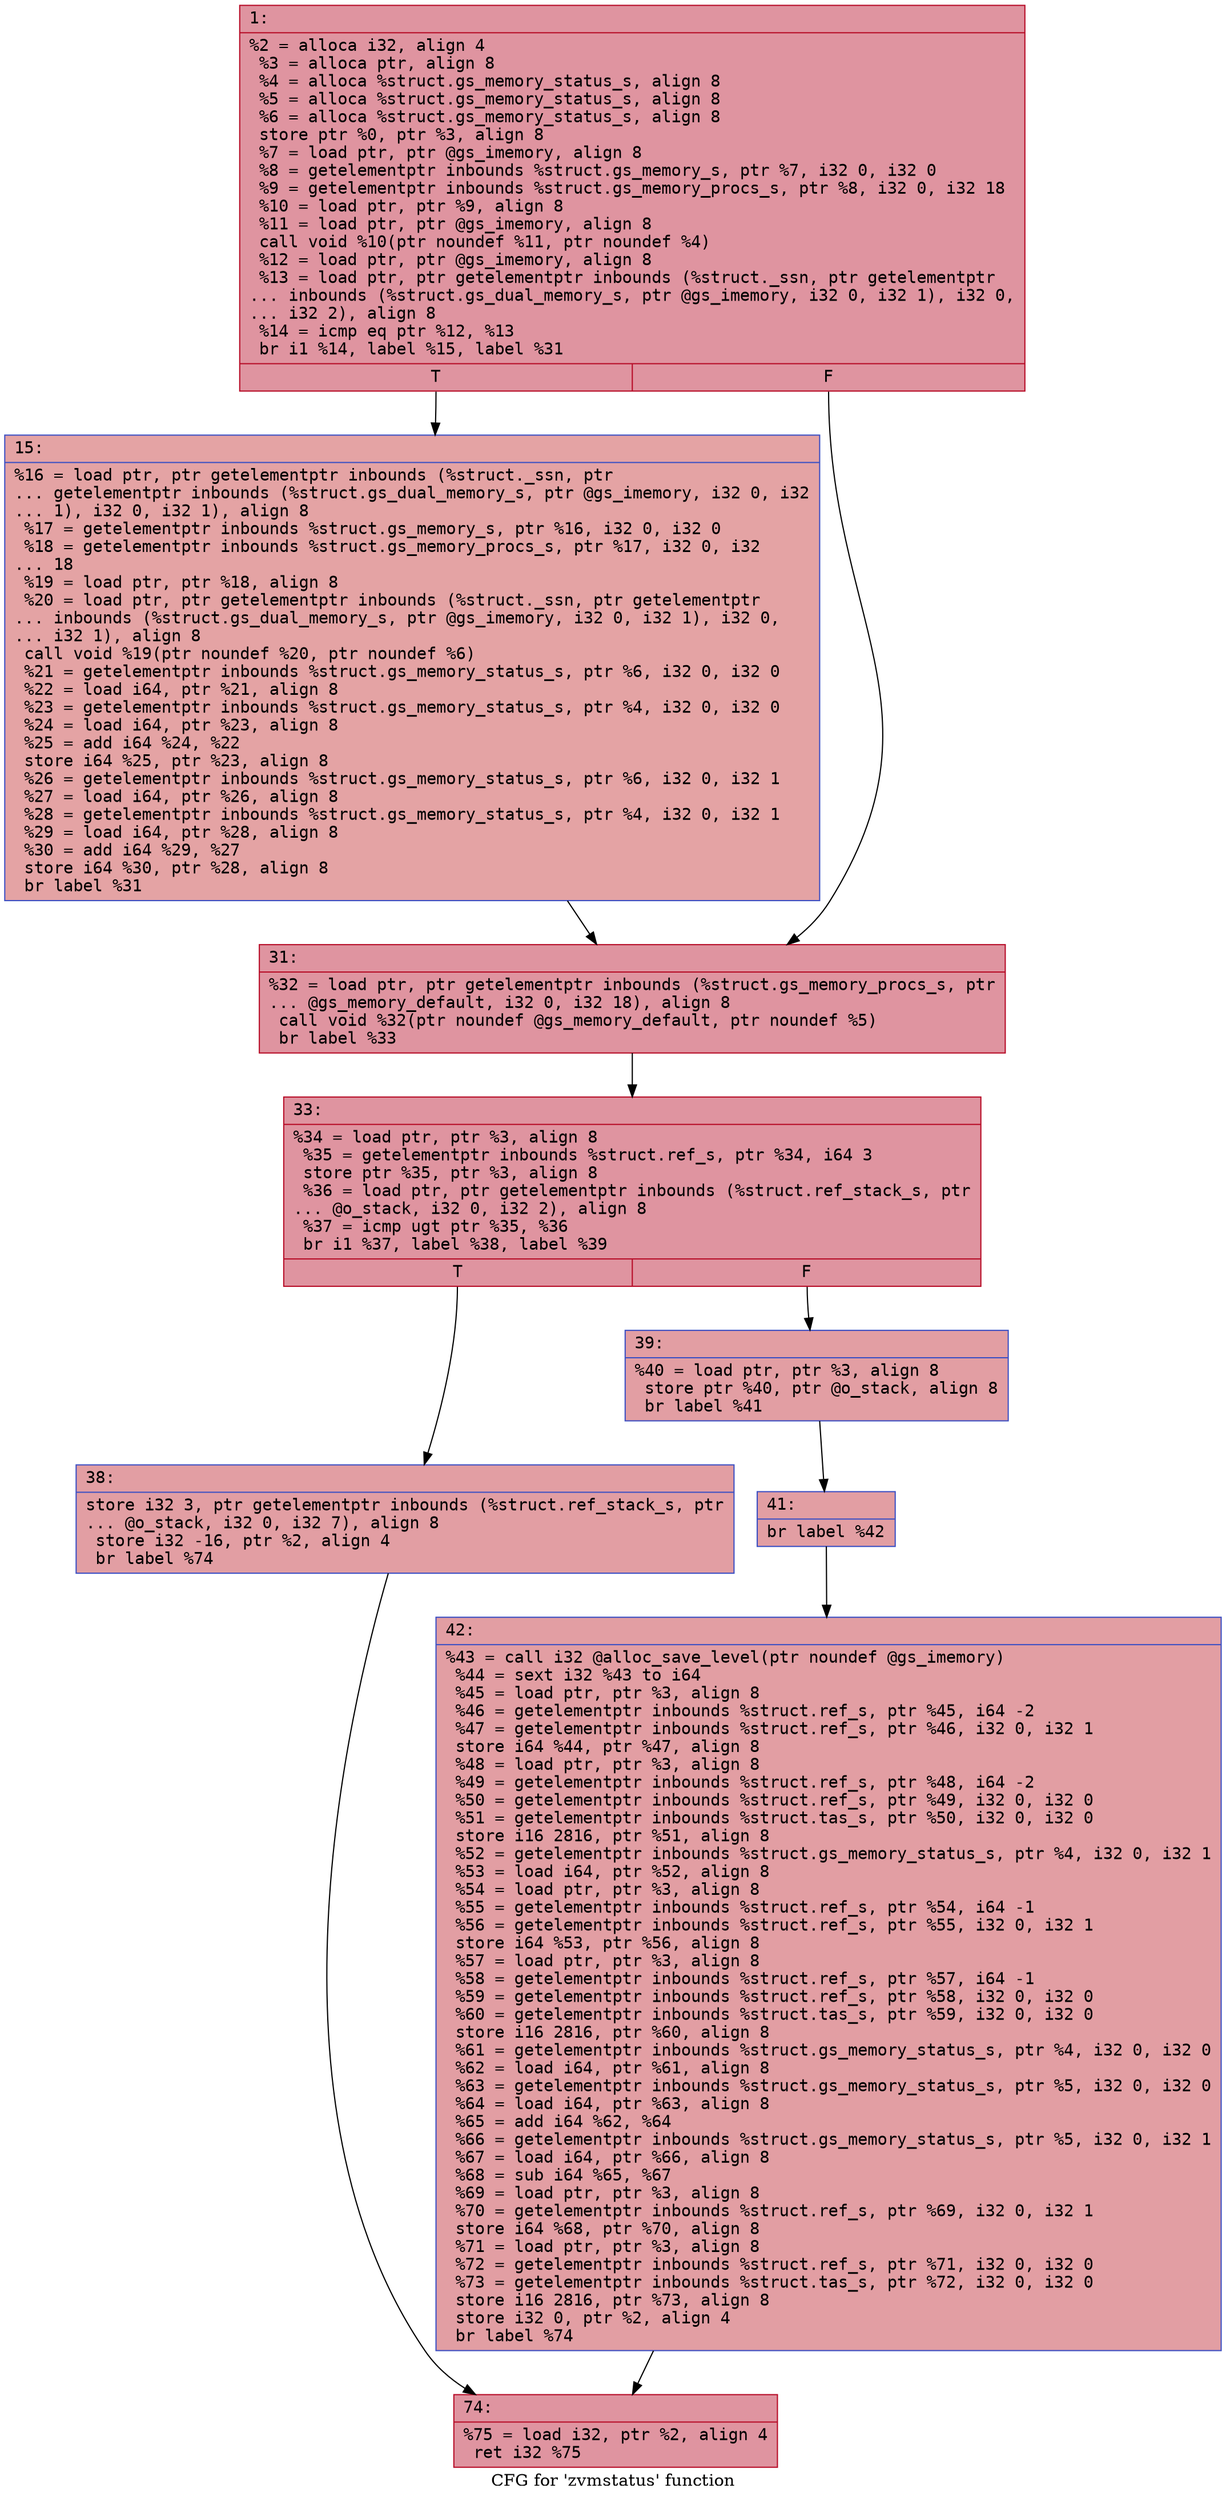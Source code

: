 digraph "CFG for 'zvmstatus' function" {
	label="CFG for 'zvmstatus' function";

	Node0x600000ca4140 [shape=record,color="#b70d28ff", style=filled, fillcolor="#b70d2870" fontname="Courier",label="{1:\l|  %2 = alloca i32, align 4\l  %3 = alloca ptr, align 8\l  %4 = alloca %struct.gs_memory_status_s, align 8\l  %5 = alloca %struct.gs_memory_status_s, align 8\l  %6 = alloca %struct.gs_memory_status_s, align 8\l  store ptr %0, ptr %3, align 8\l  %7 = load ptr, ptr @gs_imemory, align 8\l  %8 = getelementptr inbounds %struct.gs_memory_s, ptr %7, i32 0, i32 0\l  %9 = getelementptr inbounds %struct.gs_memory_procs_s, ptr %8, i32 0, i32 18\l  %10 = load ptr, ptr %9, align 8\l  %11 = load ptr, ptr @gs_imemory, align 8\l  call void %10(ptr noundef %11, ptr noundef %4)\l  %12 = load ptr, ptr @gs_imemory, align 8\l  %13 = load ptr, ptr getelementptr inbounds (%struct._ssn, ptr getelementptr\l... inbounds (%struct.gs_dual_memory_s, ptr @gs_imemory, i32 0, i32 1), i32 0,\l... i32 2), align 8\l  %14 = icmp eq ptr %12, %13\l  br i1 %14, label %15, label %31\l|{<s0>T|<s1>F}}"];
	Node0x600000ca4140:s0 -> Node0x600000ca4190[tooltip="1 -> 15\nProbability 37.50%" ];
	Node0x600000ca4140:s1 -> Node0x600000ca41e0[tooltip="1 -> 31\nProbability 62.50%" ];
	Node0x600000ca4190 [shape=record,color="#3d50c3ff", style=filled, fillcolor="#c32e3170" fontname="Courier",label="{15:\l|  %16 = load ptr, ptr getelementptr inbounds (%struct._ssn, ptr\l... getelementptr inbounds (%struct.gs_dual_memory_s, ptr @gs_imemory, i32 0, i32\l... 1), i32 0, i32 1), align 8\l  %17 = getelementptr inbounds %struct.gs_memory_s, ptr %16, i32 0, i32 0\l  %18 = getelementptr inbounds %struct.gs_memory_procs_s, ptr %17, i32 0, i32\l... 18\l  %19 = load ptr, ptr %18, align 8\l  %20 = load ptr, ptr getelementptr inbounds (%struct._ssn, ptr getelementptr\l... inbounds (%struct.gs_dual_memory_s, ptr @gs_imemory, i32 0, i32 1), i32 0,\l... i32 1), align 8\l  call void %19(ptr noundef %20, ptr noundef %6)\l  %21 = getelementptr inbounds %struct.gs_memory_status_s, ptr %6, i32 0, i32 0\l  %22 = load i64, ptr %21, align 8\l  %23 = getelementptr inbounds %struct.gs_memory_status_s, ptr %4, i32 0, i32 0\l  %24 = load i64, ptr %23, align 8\l  %25 = add i64 %24, %22\l  store i64 %25, ptr %23, align 8\l  %26 = getelementptr inbounds %struct.gs_memory_status_s, ptr %6, i32 0, i32 1\l  %27 = load i64, ptr %26, align 8\l  %28 = getelementptr inbounds %struct.gs_memory_status_s, ptr %4, i32 0, i32 1\l  %29 = load i64, ptr %28, align 8\l  %30 = add i64 %29, %27\l  store i64 %30, ptr %28, align 8\l  br label %31\l}"];
	Node0x600000ca4190 -> Node0x600000ca41e0[tooltip="15 -> 31\nProbability 100.00%" ];
	Node0x600000ca41e0 [shape=record,color="#b70d28ff", style=filled, fillcolor="#b70d2870" fontname="Courier",label="{31:\l|  %32 = load ptr, ptr getelementptr inbounds (%struct.gs_memory_procs_s, ptr\l... @gs_memory_default, i32 0, i32 18), align 8\l  call void %32(ptr noundef @gs_memory_default, ptr noundef %5)\l  br label %33\l}"];
	Node0x600000ca41e0 -> Node0x600000ca4230[tooltip="31 -> 33\nProbability 100.00%" ];
	Node0x600000ca4230 [shape=record,color="#b70d28ff", style=filled, fillcolor="#b70d2870" fontname="Courier",label="{33:\l|  %34 = load ptr, ptr %3, align 8\l  %35 = getelementptr inbounds %struct.ref_s, ptr %34, i64 3\l  store ptr %35, ptr %3, align 8\l  %36 = load ptr, ptr getelementptr inbounds (%struct.ref_stack_s, ptr\l... @o_stack, i32 0, i32 2), align 8\l  %37 = icmp ugt ptr %35, %36\l  br i1 %37, label %38, label %39\l|{<s0>T|<s1>F}}"];
	Node0x600000ca4230:s0 -> Node0x600000ca4280[tooltip="33 -> 38\nProbability 50.00%" ];
	Node0x600000ca4230:s1 -> Node0x600000ca42d0[tooltip="33 -> 39\nProbability 50.00%" ];
	Node0x600000ca4280 [shape=record,color="#3d50c3ff", style=filled, fillcolor="#be242e70" fontname="Courier",label="{38:\l|  store i32 3, ptr getelementptr inbounds (%struct.ref_stack_s, ptr\l... @o_stack, i32 0, i32 7), align 8\l  store i32 -16, ptr %2, align 4\l  br label %74\l}"];
	Node0x600000ca4280 -> Node0x600000ca43c0[tooltip="38 -> 74\nProbability 100.00%" ];
	Node0x600000ca42d0 [shape=record,color="#3d50c3ff", style=filled, fillcolor="#be242e70" fontname="Courier",label="{39:\l|  %40 = load ptr, ptr %3, align 8\l  store ptr %40, ptr @o_stack, align 8\l  br label %41\l}"];
	Node0x600000ca42d0 -> Node0x600000ca4320[tooltip="39 -> 41\nProbability 100.00%" ];
	Node0x600000ca4320 [shape=record,color="#3d50c3ff", style=filled, fillcolor="#be242e70" fontname="Courier",label="{41:\l|  br label %42\l}"];
	Node0x600000ca4320 -> Node0x600000ca4370[tooltip="41 -> 42\nProbability 100.00%" ];
	Node0x600000ca4370 [shape=record,color="#3d50c3ff", style=filled, fillcolor="#be242e70" fontname="Courier",label="{42:\l|  %43 = call i32 @alloc_save_level(ptr noundef @gs_imemory)\l  %44 = sext i32 %43 to i64\l  %45 = load ptr, ptr %3, align 8\l  %46 = getelementptr inbounds %struct.ref_s, ptr %45, i64 -2\l  %47 = getelementptr inbounds %struct.ref_s, ptr %46, i32 0, i32 1\l  store i64 %44, ptr %47, align 8\l  %48 = load ptr, ptr %3, align 8\l  %49 = getelementptr inbounds %struct.ref_s, ptr %48, i64 -2\l  %50 = getelementptr inbounds %struct.ref_s, ptr %49, i32 0, i32 0\l  %51 = getelementptr inbounds %struct.tas_s, ptr %50, i32 0, i32 0\l  store i16 2816, ptr %51, align 8\l  %52 = getelementptr inbounds %struct.gs_memory_status_s, ptr %4, i32 0, i32 1\l  %53 = load i64, ptr %52, align 8\l  %54 = load ptr, ptr %3, align 8\l  %55 = getelementptr inbounds %struct.ref_s, ptr %54, i64 -1\l  %56 = getelementptr inbounds %struct.ref_s, ptr %55, i32 0, i32 1\l  store i64 %53, ptr %56, align 8\l  %57 = load ptr, ptr %3, align 8\l  %58 = getelementptr inbounds %struct.ref_s, ptr %57, i64 -1\l  %59 = getelementptr inbounds %struct.ref_s, ptr %58, i32 0, i32 0\l  %60 = getelementptr inbounds %struct.tas_s, ptr %59, i32 0, i32 0\l  store i16 2816, ptr %60, align 8\l  %61 = getelementptr inbounds %struct.gs_memory_status_s, ptr %4, i32 0, i32 0\l  %62 = load i64, ptr %61, align 8\l  %63 = getelementptr inbounds %struct.gs_memory_status_s, ptr %5, i32 0, i32 0\l  %64 = load i64, ptr %63, align 8\l  %65 = add i64 %62, %64\l  %66 = getelementptr inbounds %struct.gs_memory_status_s, ptr %5, i32 0, i32 1\l  %67 = load i64, ptr %66, align 8\l  %68 = sub i64 %65, %67\l  %69 = load ptr, ptr %3, align 8\l  %70 = getelementptr inbounds %struct.ref_s, ptr %69, i32 0, i32 1\l  store i64 %68, ptr %70, align 8\l  %71 = load ptr, ptr %3, align 8\l  %72 = getelementptr inbounds %struct.ref_s, ptr %71, i32 0, i32 0\l  %73 = getelementptr inbounds %struct.tas_s, ptr %72, i32 0, i32 0\l  store i16 2816, ptr %73, align 8\l  store i32 0, ptr %2, align 4\l  br label %74\l}"];
	Node0x600000ca4370 -> Node0x600000ca43c0[tooltip="42 -> 74\nProbability 100.00%" ];
	Node0x600000ca43c0 [shape=record,color="#b70d28ff", style=filled, fillcolor="#b70d2870" fontname="Courier",label="{74:\l|  %75 = load i32, ptr %2, align 4\l  ret i32 %75\l}"];
}
